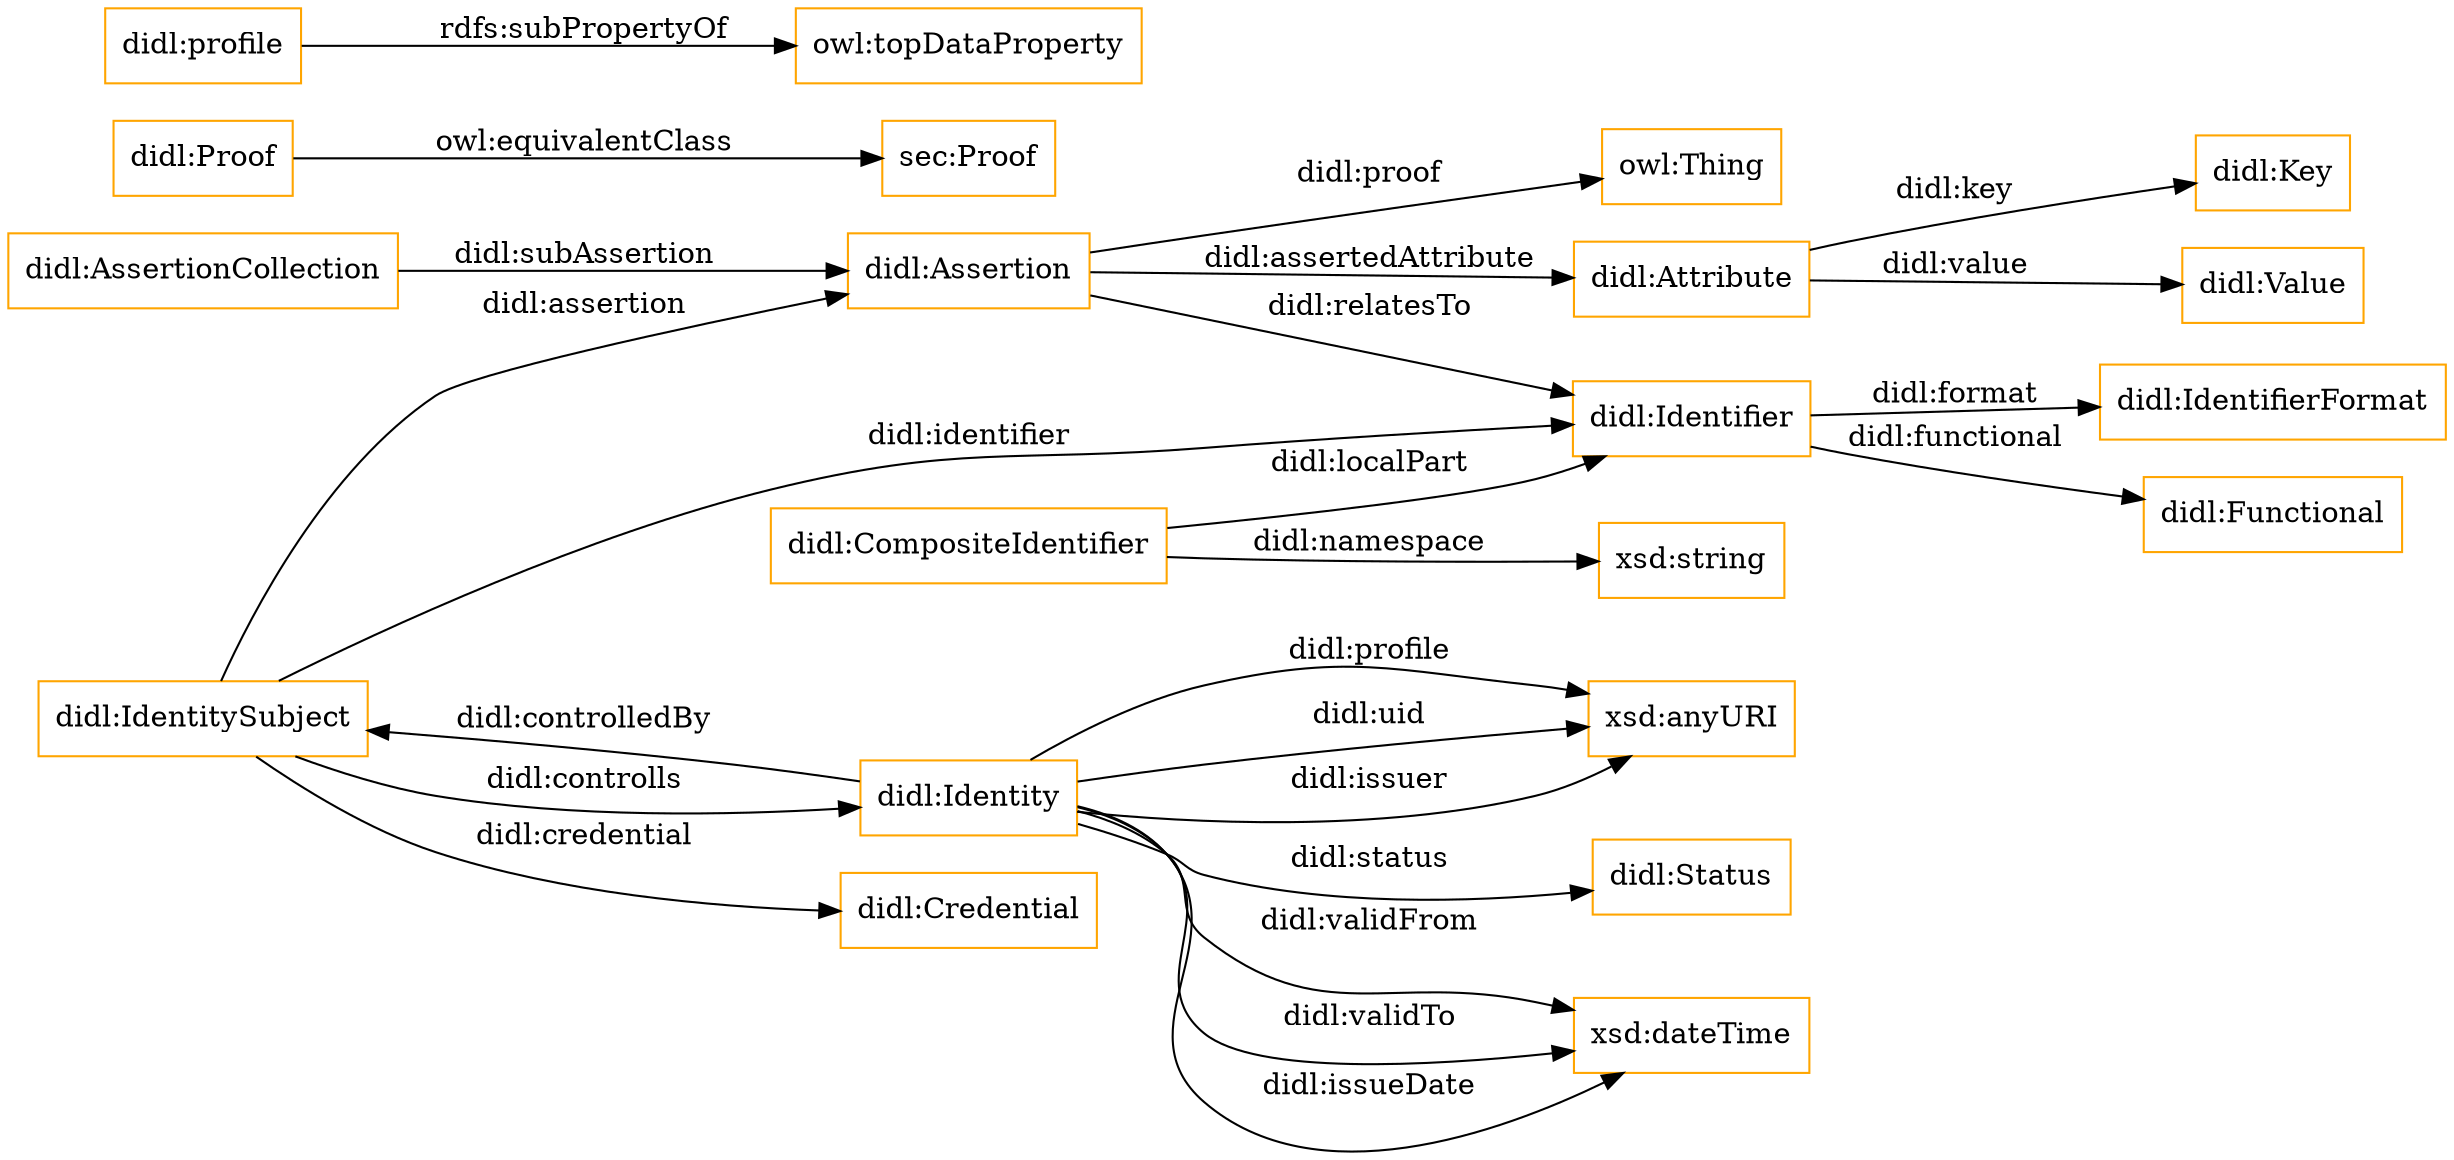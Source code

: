 digraph ar2dtool_diagram { 
rankdir=LR;
size="1501"
node [shape = rectangle, color="orange"]; "didl:Attribute" "didl:CompositeIdentifier" "didl:Status" "sec:Proof" "didl:IdentifierFormat" "didl:Assertion" "didl:Key" "didl:Identity" "didl:Credential" "didl:IdentitySubject" "didl:Functional" "didl:Value" "didl:Proof" "didl:AssertionCollection" "didl:Identifier" ; /*classes style*/
	"didl:Proof" -> "sec:Proof" [ label = "owl:equivalentClass" ];
	"didl:profile" -> "owl:topDataProperty" [ label = "rdfs:subPropertyOf" ];
	"didl:Assertion" -> "didl:Attribute" [ label = "didl:assertedAttribute" ];
	"didl:AssertionCollection" -> "didl:Assertion" [ label = "didl:subAssertion" ];
	"didl:Identity" -> "xsd:dateTime" [ label = "didl:validTo" ];
	"didl:Identity" -> "didl:Status" [ label = "didl:status" ];
	"didl:Identity" -> "xsd:dateTime" [ label = "didl:issueDate" ];
	"didl:Attribute" -> "didl:Value" [ label = "didl:value" ];
	"didl:IdentitySubject" -> "didl:Identifier" [ label = "didl:identifier" ];
	"didl:Assertion" -> "didl:Identifier" [ label = "didl:relatesTo" ];
	"didl:Identity" -> "xsd:anyURI" [ label = "didl:issuer" ];
	"didl:IdentitySubject" -> "didl:Identity" [ label = "didl:controlls" ];
	"didl:Attribute" -> "didl:Key" [ label = "didl:key" ];
	"didl:IdentitySubject" -> "didl:Assertion" [ label = "didl:assertion" ];
	"didl:CompositeIdentifier" -> "xsd:string" [ label = "didl:namespace" ];
	"didl:Identity" -> "didl:IdentitySubject" [ label = "didl:controlledBy" ];
	"didl:Identifier" -> "didl:IdentifierFormat" [ label = "didl:format" ];
	"didl:Identity" -> "xsd:anyURI" [ label = "didl:profile" ];
	"didl:CompositeIdentifier" -> "didl:Identifier" [ label = "didl:localPart" ];
	"didl:Identity" -> "xsd:dateTime" [ label = "didl:validFrom" ];
	"didl:IdentitySubject" -> "didl:Credential" [ label = "didl:credential" ];
	"didl:Identifier" -> "didl:Functional" [ label = "didl:functional" ];
	"didl:Assertion" -> "owl:Thing" [ label = "didl:proof" ];
	"didl:Identity" -> "xsd:anyURI" [ label = "didl:uid" ];

}
